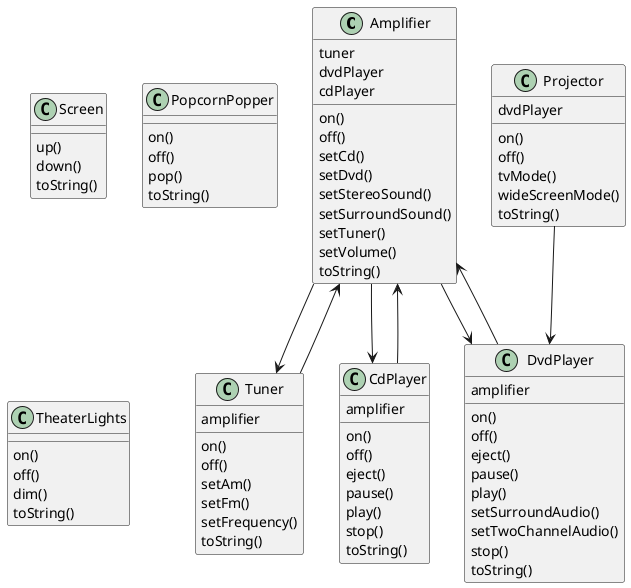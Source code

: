 @startuml

class Amplifier {
	tuner
	dvdPlayer
	cdPlayer
	on()
	off()
	setCd()
	setDvd()
	setStereoSound()
	setSurroundSound()
	setTuner()
	setVolume()
	toString()
}

class Tuner {
	amplifier
	on()
	off()
	setAm()
	setFm()
	setFrequency()
	toString()
}

class Screen {
	up()
	down()
	toString()
}

class PopcornPopper {
	on()
	off()
	pop()
	toString()
}

class CdPlayer {
	amplifier
	on()
	off()
	eject()
	pause()
	play()
	stop()
	toString()
}

class TheaterLights {
	on()
	off()
	dim()
	toString()
}

class DvdPlayer {
	amplifier
	on()
	off()
	eject()
	pause()
	play()
	setSurroundAudio()
	setTwoChannelAudio()
	stop()
	toString()
}

class Projector {
	dvdPlayer
	on()
	off()
	tvMode()
	wideScreenMode()
	toString()
}

Amplifier --> Tuner
Tuner --> Amplifier
CdPlayer --> Amplifier
Amplifier --> CdPlayer
Amplifier --> DvdPlayer
DvdPlayer --> Amplifier
Projector --> DvdPlayer

@enduml

